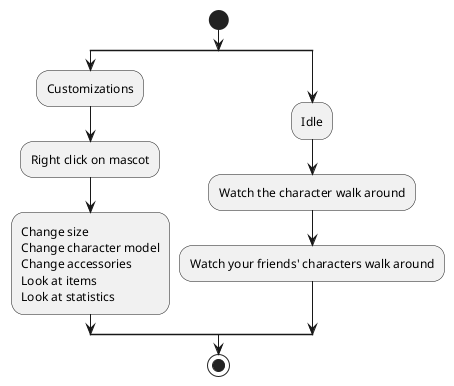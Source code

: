 @startuml
start
    split
        :Customizations;
        :Right click on mascot;
        :Change size
        Change character model
        Change accessories
        Look at items
        Look at statistics;
    split again
        :Idle;
        :Watch the character walk around;
        :Watch your friends' characters walk around;
    end split
stop
@enduml